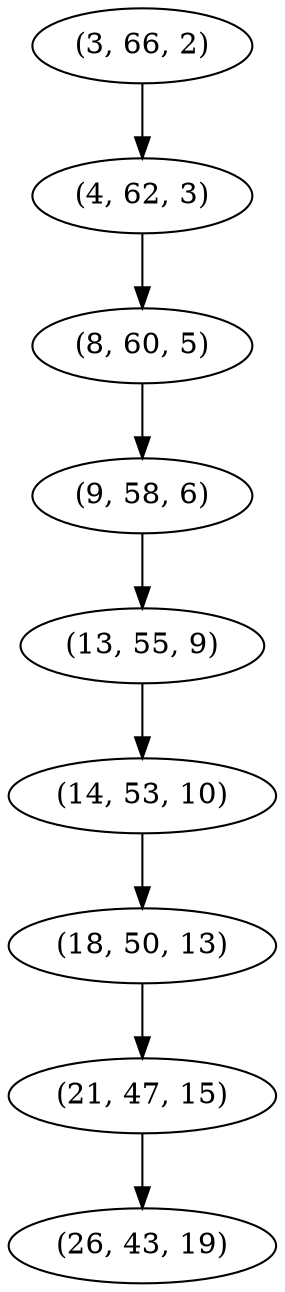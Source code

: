 digraph tree {
    "(3, 66, 2)";
    "(4, 62, 3)";
    "(8, 60, 5)";
    "(9, 58, 6)";
    "(13, 55, 9)";
    "(14, 53, 10)";
    "(18, 50, 13)";
    "(21, 47, 15)";
    "(26, 43, 19)";
    "(3, 66, 2)" -> "(4, 62, 3)";
    "(4, 62, 3)" -> "(8, 60, 5)";
    "(8, 60, 5)" -> "(9, 58, 6)";
    "(9, 58, 6)" -> "(13, 55, 9)";
    "(13, 55, 9)" -> "(14, 53, 10)";
    "(14, 53, 10)" -> "(18, 50, 13)";
    "(18, 50, 13)" -> "(21, 47, 15)";
    "(21, 47, 15)" -> "(26, 43, 19)";
}
